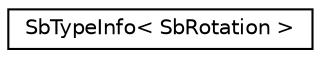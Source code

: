 digraph "Graphical Class Hierarchy"
{
 // LATEX_PDF_SIZE
  edge [fontname="Helvetica",fontsize="10",labelfontname="Helvetica",labelfontsize="10"];
  node [fontname="Helvetica",fontsize="10",shape=record];
  rankdir="LR";
  Node0 [label="SbTypeInfo\< SbRotation \>",height=0.2,width=0.4,color="black", fillcolor="white", style="filled",URL="$structSbTypeInfo_3_01SbRotation_01_4.html",tooltip=" "];
}
